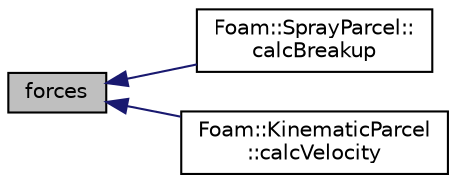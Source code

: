 digraph "forces"
{
  bgcolor="transparent";
  edge [fontname="Helvetica",fontsize="10",labelfontname="Helvetica",labelfontsize="10"];
  node [fontname="Helvetica",fontsize="10",shape=record];
  rankdir="LR";
  Node1 [label="forces",height=0.2,width=0.4,color="black", fillcolor="grey75", style="filled", fontcolor="black"];
  Node1 -> Node2 [dir="back",color="midnightblue",fontsize="10",style="solid",fontname="Helvetica"];
  Node2 [label="Foam::SprayParcel::\lcalcBreakup",height=0.2,width=0.4,color="black",URL="$a02408.html#af788f9bd434c7cabde1b08a11956ae1a",tooltip="Correct parcel properties according to breakup model. "];
  Node1 -> Node3 [dir="back",color="midnightblue",fontsize="10",style="solid",fontname="Helvetica"];
  Node3 [label="Foam::KinematicParcel\l::calcVelocity",height=0.2,width=0.4,color="black",URL="$a01233.html#a4d5c4d86288326c298ef5949b4323a96"];
}
